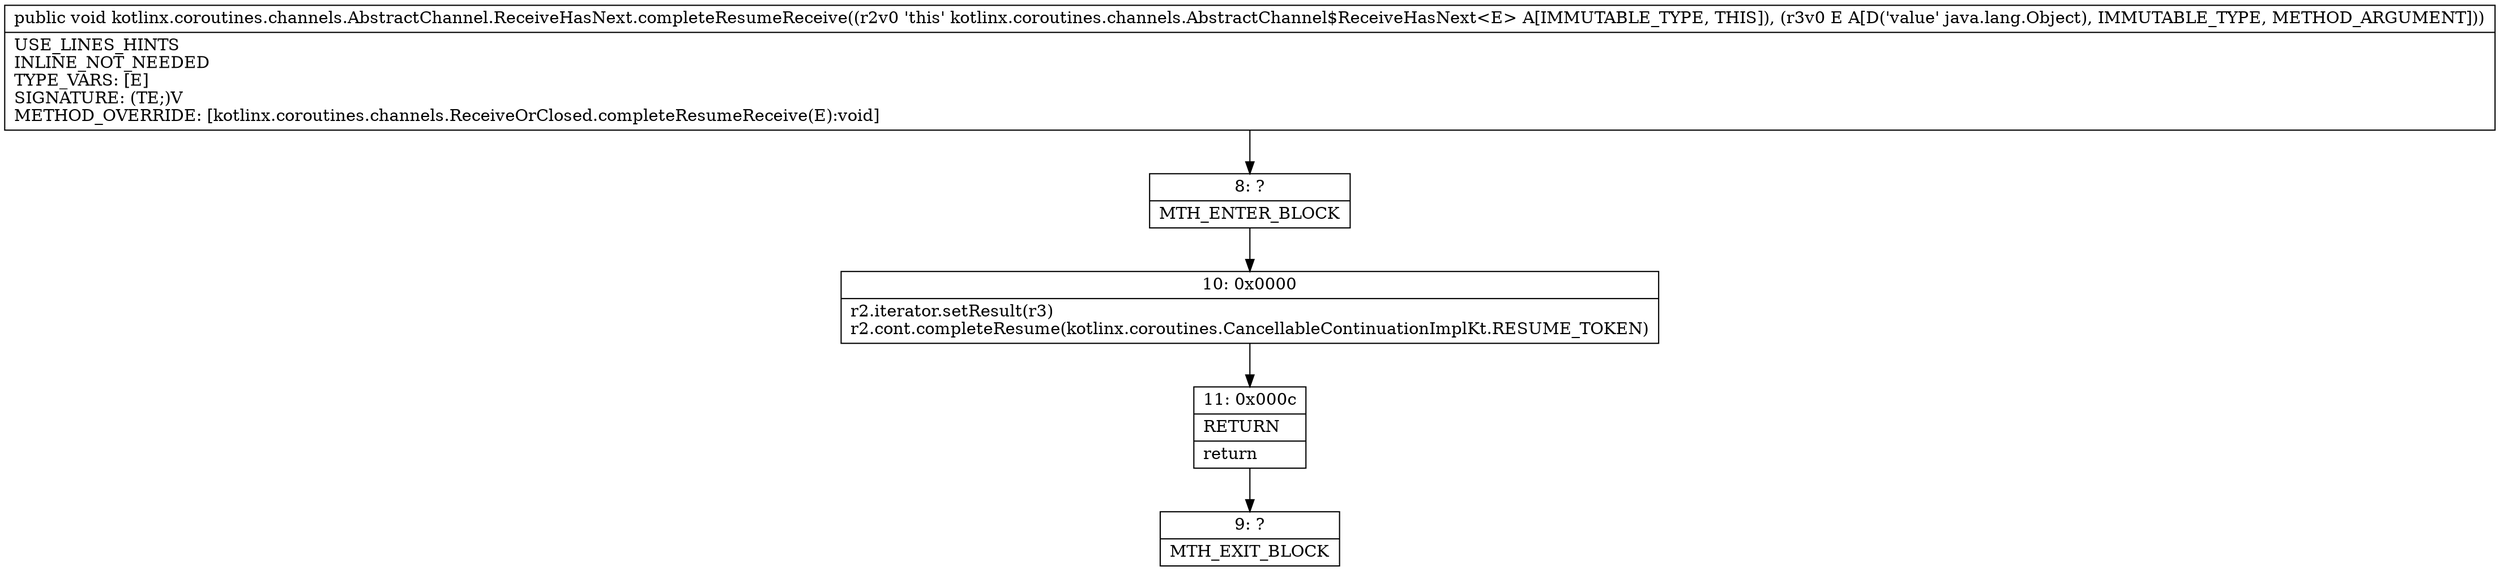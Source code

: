 digraph "CFG forkotlinx.coroutines.channels.AbstractChannel.ReceiveHasNext.completeResumeReceive(Ljava\/lang\/Object;)V" {
Node_8 [shape=record,label="{8\:\ ?|MTH_ENTER_BLOCK\l}"];
Node_10 [shape=record,label="{10\:\ 0x0000|r2.iterator.setResult(r3)\lr2.cont.completeResume(kotlinx.coroutines.CancellableContinuationImplKt.RESUME_TOKEN)\l}"];
Node_11 [shape=record,label="{11\:\ 0x000c|RETURN\l|return\l}"];
Node_9 [shape=record,label="{9\:\ ?|MTH_EXIT_BLOCK\l}"];
MethodNode[shape=record,label="{public void kotlinx.coroutines.channels.AbstractChannel.ReceiveHasNext.completeResumeReceive((r2v0 'this' kotlinx.coroutines.channels.AbstractChannel$ReceiveHasNext\<E\> A[IMMUTABLE_TYPE, THIS]), (r3v0 E A[D('value' java.lang.Object), IMMUTABLE_TYPE, METHOD_ARGUMENT]))  | USE_LINES_HINTS\lINLINE_NOT_NEEDED\lTYPE_VARS: [E]\lSIGNATURE: (TE;)V\lMETHOD_OVERRIDE: [kotlinx.coroutines.channels.ReceiveOrClosed.completeResumeReceive(E):void]\l}"];
MethodNode -> Node_8;Node_8 -> Node_10;
Node_10 -> Node_11;
Node_11 -> Node_9;
}

